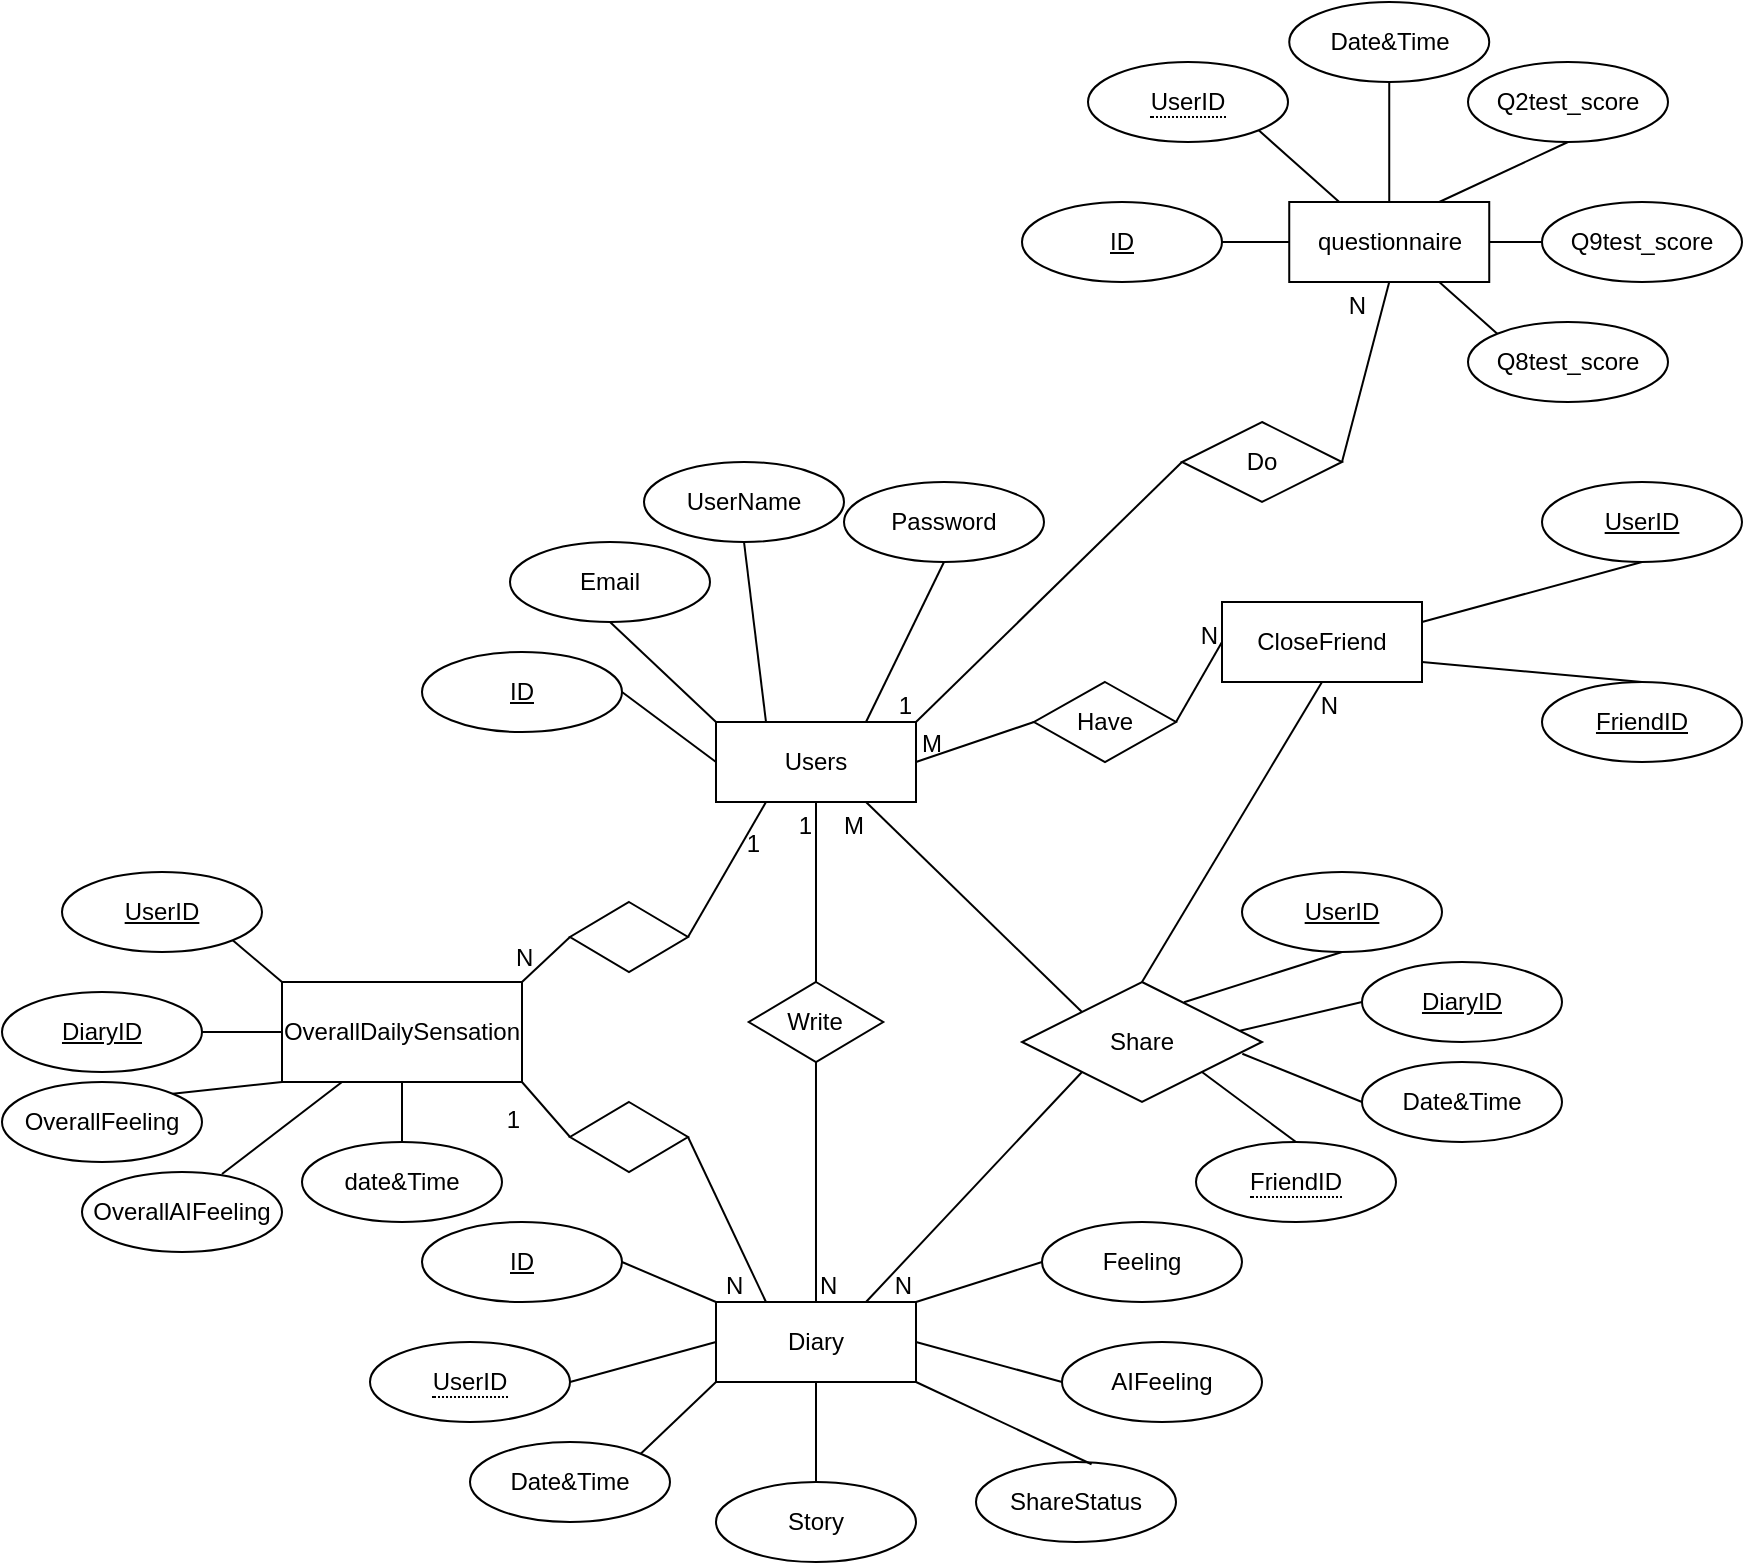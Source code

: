 <mxfile>
    <diagram name="Page-1" id="Xd9cVc7myS7vEEDZ-aDd">
        <mxGraphModel dx="825" dy="563" grid="1" gridSize="10" guides="1" tooltips="1" connect="1" arrows="1" fold="1" page="1" pageScale="1" pageWidth="827" pageHeight="1169" math="0" shadow="0">
            <root>
                <mxCell id="0"/>
                <mxCell id="1" parent="0"/>
                <mxCell id="63434HRSh4-HGVMlNltW-1" value="ID" style="ellipse;whiteSpace=wrap;html=1;align=center;fontStyle=4;" parent="1" vertex="1">
                    <mxGeometry x="210" y="325" width="100" height="40" as="geometry"/>
                </mxCell>
                <mxCell id="63434HRSh4-HGVMlNltW-2" value="Users" style="whiteSpace=wrap;html=1;align=center;" parent="1" vertex="1">
                    <mxGeometry x="357" y="360" width="100" height="40" as="geometry"/>
                </mxCell>
                <mxCell id="63434HRSh4-HGVMlNltW-5" value="UserName" style="ellipse;whiteSpace=wrap;html=1;align=center;" parent="1" vertex="1">
                    <mxGeometry x="321" y="230" width="100" height="40" as="geometry"/>
                </mxCell>
                <mxCell id="63434HRSh4-HGVMlNltW-8" value="Password" style="ellipse;whiteSpace=wrap;html=1;align=center;" parent="1" vertex="1">
                    <mxGeometry x="421" y="240" width="100" height="40" as="geometry"/>
                </mxCell>
                <mxCell id="63434HRSh4-HGVMlNltW-9" value="Email" style="ellipse;whiteSpace=wrap;html=1;align=center;" parent="1" vertex="1">
                    <mxGeometry x="254" y="270" width="100" height="40" as="geometry"/>
                </mxCell>
                <mxCell id="63434HRSh4-HGVMlNltW-14" value="Diary" style="whiteSpace=wrap;html=1;align=center;" parent="1" vertex="1">
                    <mxGeometry x="357" y="650" width="100" height="40" as="geometry"/>
                </mxCell>
                <mxCell id="63434HRSh4-HGVMlNltW-22" value="Feeling" style="ellipse;whiteSpace=wrap;html=1;align=center;" parent="1" vertex="1">
                    <mxGeometry x="520" y="610" width="100" height="40" as="geometry"/>
                </mxCell>
                <mxCell id="oerCxMAeKZyAwaHV0BJi-11" value="ID" style="ellipse;whiteSpace=wrap;html=1;align=center;fontStyle=4;" parent="1" vertex="1">
                    <mxGeometry x="210" y="610" width="100" height="40" as="geometry"/>
                </mxCell>
                <mxCell id="oerCxMAeKZyAwaHV0BJi-16" value="Story" style="ellipse;whiteSpace=wrap;html=1;align=center;" parent="1" vertex="1">
                    <mxGeometry x="357" y="740" width="100" height="40" as="geometry"/>
                </mxCell>
                <mxCell id="oerCxMAeKZyAwaHV0BJi-20" value="ShareStatus" style="ellipse;whiteSpace=wrap;html=1;align=center;" parent="1" vertex="1">
                    <mxGeometry x="487" y="730" width="100" height="40" as="geometry"/>
                </mxCell>
                <mxCell id="oerCxMAeKZyAwaHV0BJi-22" value="CloseFriend" style="whiteSpace=wrap;html=1;align=center;" parent="1" vertex="1">
                    <mxGeometry x="610" y="300" width="100" height="40" as="geometry"/>
                </mxCell>
                <mxCell id="oerCxMAeKZyAwaHV0BJi-47" value="Write" style="shape=rhombus;perimeter=rhombusPerimeter;whiteSpace=wrap;html=1;align=center;" parent="1" vertex="1">
                    <mxGeometry x="373.37" y="490" width="67.25" height="40" as="geometry"/>
                </mxCell>
                <mxCell id="oerCxMAeKZyAwaHV0BJi-61" value="Have" style="shape=rhombus;perimeter=rhombusPerimeter;whiteSpace=wrap;html=1;align=center;" parent="1" vertex="1">
                    <mxGeometry x="516" y="340" width="71" height="40" as="geometry"/>
                </mxCell>
                <mxCell id="oerCxMAeKZyAwaHV0BJi-70" value="" style="endArrow=none;html=1;rounded=0;exitX=0.5;exitY=0;exitDx=0;exitDy=0;" parent="1" source="oerCxMAeKZyAwaHV0BJi-47" edge="1">
                    <mxGeometry relative="1" as="geometry">
                        <mxPoint x="406.63" y="510" as="sourcePoint"/>
                        <mxPoint x="407" y="400" as="targetPoint"/>
                    </mxGeometry>
                </mxCell>
                <mxCell id="oerCxMAeKZyAwaHV0BJi-72" value="1" style="resizable=0;html=1;whiteSpace=wrap;align=right;verticalAlign=bottom;" parent="oerCxMAeKZyAwaHV0BJi-70" connectable="0" vertex="1">
                    <mxGeometry x="1" relative="1" as="geometry">
                        <mxPoint y="20" as="offset"/>
                    </mxGeometry>
                </mxCell>
                <mxCell id="oerCxMAeKZyAwaHV0BJi-79" value="N" style="resizable=0;html=1;whiteSpace=wrap;align=left;verticalAlign=bottom;" parent="1" connectable="0" vertex="1">
                    <mxGeometry x="407" y="650" as="geometry"/>
                </mxCell>
                <mxCell id="4LS49WLjIBpn6oFqcIrz-9" value="" style="endArrow=none;html=1;rounded=0;exitX=0.5;exitY=1;exitDx=0;exitDy=0;entryX=1;entryY=0.25;entryDx=0;entryDy=0;" parent="1" source="X5DR2xTNKRH_0ik1zWmi-29" target="oerCxMAeKZyAwaHV0BJi-22" edge="1">
                    <mxGeometry relative="1" as="geometry">
                        <mxPoint x="190" y="405" as="sourcePoint"/>
                        <mxPoint x="30" y="355" as="targetPoint"/>
                    </mxGeometry>
                </mxCell>
                <mxCell id="4LS49WLjIBpn6oFqcIrz-11" value="" style="endArrow=none;html=1;rounded=0;exitX=0.5;exitY=0;exitDx=0;exitDy=0;entryX=1;entryY=0.75;entryDx=0;entryDy=0;" parent="1" source="X5DR2xTNKRH_0ik1zWmi-28" target="oerCxMAeKZyAwaHV0BJi-22" edge="1">
                    <mxGeometry relative="1" as="geometry">
                        <mxPoint x="70" y="405" as="sourcePoint"/>
                        <mxPoint x="130" y="365" as="targetPoint"/>
                    </mxGeometry>
                </mxCell>
                <mxCell id="4LS49WLjIBpn6oFqcIrz-12" value="" style="endArrow=none;html=1;rounded=0;exitX=1;exitY=0.5;exitDx=0;exitDy=0;entryX=0;entryY=0;entryDx=0;entryDy=0;" parent="1" source="oerCxMAeKZyAwaHV0BJi-11" target="63434HRSh4-HGVMlNltW-14" edge="1">
                    <mxGeometry relative="1" as="geometry">
                        <mxPoint x="240" y="530" as="sourcePoint"/>
                        <mxPoint x="170" y="480" as="targetPoint"/>
                    </mxGeometry>
                </mxCell>
                <mxCell id="4LS49WLjIBpn6oFqcIrz-13" value="" style="endArrow=none;html=1;rounded=0;exitX=1;exitY=0;exitDx=0;exitDy=0;entryX=0;entryY=0.5;entryDx=0;entryDy=0;exitPerimeter=0;" parent="1" source="63434HRSh4-HGVMlNltW-14" target="63434HRSh4-HGVMlNltW-22" edge="1">
                    <mxGeometry relative="1" as="geometry">
                        <mxPoint x="307" y="680" as="sourcePoint"/>
                        <mxPoint x="367" y="680" as="targetPoint"/>
                    </mxGeometry>
                </mxCell>
                <mxCell id="4LS49WLjIBpn6oFqcIrz-14" value="" style="endArrow=none;html=1;rounded=0;exitX=1;exitY=1;exitDx=0;exitDy=0;entryX=0.578;entryY=0.028;entryDx=0;entryDy=0;entryPerimeter=0;" parent="1" source="63434HRSh4-HGVMlNltW-14" target="oerCxMAeKZyAwaHV0BJi-20" edge="1">
                    <mxGeometry relative="1" as="geometry">
                        <mxPoint x="467" y="680" as="sourcePoint"/>
                        <mxPoint x="531" y="680" as="targetPoint"/>
                    </mxGeometry>
                </mxCell>
                <mxCell id="4LS49WLjIBpn6oFqcIrz-15" value="" style="endArrow=none;html=1;rounded=0;exitX=0;exitY=1;exitDx=0;exitDy=0;entryX=1;entryY=0;entryDx=0;entryDy=0;" parent="1" source="63434HRSh4-HGVMlNltW-14" target="X5DR2xTNKRH_0ik1zWmi-22" edge="1">
                    <mxGeometry relative="1" as="geometry">
                        <mxPoint x="467" y="700" as="sourcePoint"/>
                        <mxPoint x="284" y="730" as="targetPoint"/>
                    </mxGeometry>
                </mxCell>
                <mxCell id="4LS49WLjIBpn6oFqcIrz-16" value="" style="endArrow=none;html=1;rounded=0;exitX=0.5;exitY=1;exitDx=0;exitDy=0;entryX=0.5;entryY=0;entryDx=0;entryDy=0;" parent="1" source="63434HRSh4-HGVMlNltW-14" target="oerCxMAeKZyAwaHV0BJi-16" edge="1">
                    <mxGeometry relative="1" as="geometry">
                        <mxPoint x="467" y="700" as="sourcePoint"/>
                        <mxPoint x="555" y="741" as="targetPoint"/>
                    </mxGeometry>
                </mxCell>
                <mxCell id="4LS49WLjIBpn6oFqcIrz-17" value="" style="endArrow=none;html=1;rounded=0;entryX=0;entryY=0.5;entryDx=0;entryDy=0;exitX=1;exitY=0.5;exitDx=0;exitDy=0;" parent="1" source="63434HRSh4-HGVMlNltW-1" target="63434HRSh4-HGVMlNltW-2" edge="1">
                    <mxGeometry relative="1" as="geometry">
                        <mxPoint x="170" y="180" as="sourcePoint"/>
                        <mxPoint x="227" y="180" as="targetPoint"/>
                    </mxGeometry>
                </mxCell>
                <mxCell id="4LS49WLjIBpn6oFqcIrz-18" value="" style="endArrow=none;html=1;rounded=0;entryX=0;entryY=0;entryDx=0;entryDy=0;exitX=0.5;exitY=1;exitDx=0;exitDy=0;" parent="1" source="63434HRSh4-HGVMlNltW-9" target="63434HRSh4-HGVMlNltW-2" edge="1">
                    <mxGeometry relative="1" as="geometry">
                        <mxPoint x="307" y="390" as="sourcePoint"/>
                        <mxPoint x="367" y="390" as="targetPoint"/>
                    </mxGeometry>
                </mxCell>
                <mxCell id="4LS49WLjIBpn6oFqcIrz-19" value="" style="endArrow=none;html=1;rounded=0;entryX=0.25;entryY=0;entryDx=0;entryDy=0;exitX=0.5;exitY=1;exitDx=0;exitDy=0;" parent="1" source="63434HRSh4-HGVMlNltW-5" target="63434HRSh4-HGVMlNltW-2" edge="1">
                    <mxGeometry relative="1" as="geometry">
                        <mxPoint x="294" y="350" as="sourcePoint"/>
                        <mxPoint x="367" y="370" as="targetPoint"/>
                    </mxGeometry>
                </mxCell>
                <mxCell id="4LS49WLjIBpn6oFqcIrz-20" value="" style="endArrow=none;html=1;rounded=0;entryX=0.75;entryY=0;entryDx=0;entryDy=0;exitX=0.5;exitY=1;exitDx=0;exitDy=0;" parent="1" source="63434HRSh4-HGVMlNltW-8" target="63434HRSh4-HGVMlNltW-2" edge="1">
                    <mxGeometry relative="1" as="geometry">
                        <mxPoint x="304" y="360" as="sourcePoint"/>
                        <mxPoint x="377" y="380" as="targetPoint"/>
                    </mxGeometry>
                </mxCell>
                <mxCell id="hj89SDTMaddYJusxgrUl-4" value="" style="endArrow=none;html=1;rounded=0;exitX=0.5;exitY=0;exitDx=0;exitDy=0;entryX=0.5;entryY=1;entryDx=0;entryDy=0;" parent="1" source="63434HRSh4-HGVMlNltW-14" target="oerCxMAeKZyAwaHV0BJi-47" edge="1">
                    <mxGeometry relative="1" as="geometry">
                        <mxPoint x="417" y="500" as="sourcePoint"/>
                        <mxPoint x="410" y="550" as="targetPoint"/>
                    </mxGeometry>
                </mxCell>
                <mxCell id="X5DR2xTNKRH_0ik1zWmi-3" value="Share" style="shape=rhombus;perimeter=rhombusPerimeter;whiteSpace=wrap;html=1;align=center;" parent="1" vertex="1">
                    <mxGeometry x="510" y="490" width="120" height="60" as="geometry"/>
                </mxCell>
                <mxCell id="X5DR2xTNKRH_0ik1zWmi-6" value="" style="endArrow=none;html=1;rounded=0;entryX=0;entryY=0.5;entryDx=0;entryDy=0;exitX=0.908;exitY=0.407;exitDx=0;exitDy=0;exitPerimeter=0;" parent="1" source="X5DR2xTNKRH_0ik1zWmi-3" target="X5DR2xTNKRH_0ik1zWmi-45" edge="1">
                    <mxGeometry relative="1" as="geometry">
                        <mxPoint x="572" y="487.5" as="sourcePoint"/>
                        <mxPoint x="647" y="480" as="targetPoint"/>
                    </mxGeometry>
                </mxCell>
                <mxCell id="X5DR2xTNKRH_0ik1zWmi-7" value="" style="endArrow=none;html=1;rounded=0;entryX=0.5;entryY=0;entryDx=0;entryDy=0;exitX=1;exitY=1;exitDx=0;exitDy=0;" parent="1" source="X5DR2xTNKRH_0ik1zWmi-3" target="X5DR2xTNKRH_0ik1zWmi-48" edge="1">
                    <mxGeometry relative="1" as="geometry">
                        <mxPoint x="610" y="515" as="sourcePoint"/>
                        <mxPoint x="647" y="570" as="targetPoint"/>
                    </mxGeometry>
                </mxCell>
                <mxCell id="X5DR2xTNKRH_0ik1zWmi-9" value="" style="endArrow=none;html=1;rounded=0;exitX=0;exitY=0;exitDx=0;exitDy=0;entryX=0.75;entryY=1;entryDx=0;entryDy=0;" parent="1" source="X5DR2xTNKRH_0ik1zWmi-3" target="63434HRSh4-HGVMlNltW-2" edge="1">
                    <mxGeometry relative="1" as="geometry">
                        <mxPoint x="417" y="500" as="sourcePoint"/>
                        <mxPoint x="417" y="410" as="targetPoint"/>
                    </mxGeometry>
                </mxCell>
                <mxCell id="X5DR2xTNKRH_0ik1zWmi-10" value="M" style="resizable=0;html=1;whiteSpace=wrap;align=right;verticalAlign=bottom;" parent="X5DR2xTNKRH_0ik1zWmi-9" connectable="0" vertex="1">
                    <mxGeometry x="1" relative="1" as="geometry">
                        <mxPoint y="20" as="offset"/>
                    </mxGeometry>
                </mxCell>
                <mxCell id="X5DR2xTNKRH_0ik1zWmi-11" value="" style="endArrow=none;html=1;rounded=0;exitX=0;exitY=1;exitDx=0;exitDy=0;entryX=0.75;entryY=0;entryDx=0;entryDy=0;" parent="1" source="X5DR2xTNKRH_0ik1zWmi-3" target="63434HRSh4-HGVMlNltW-14" edge="1">
                    <mxGeometry relative="1" as="geometry">
                        <mxPoint x="550" y="515" as="sourcePoint"/>
                        <mxPoint x="442" y="410" as="targetPoint"/>
                    </mxGeometry>
                </mxCell>
                <mxCell id="X5DR2xTNKRH_0ik1zWmi-12" value="N" style="resizable=0;html=1;whiteSpace=wrap;align=right;verticalAlign=bottom;" parent="X5DR2xTNKRH_0ik1zWmi-11" connectable="0" vertex="1">
                    <mxGeometry x="1" relative="1" as="geometry">
                        <mxPoint x="25" as="offset"/>
                    </mxGeometry>
                </mxCell>
                <mxCell id="X5DR2xTNKRH_0ik1zWmi-14" value="" style="endArrow=none;html=1;rounded=0;entryX=0;entryY=0.5;entryDx=0;entryDy=0;exitX=0.918;exitY=0.598;exitDx=0;exitDy=0;exitPerimeter=0;" parent="1" source="X5DR2xTNKRH_0ik1zWmi-3" target="X5DR2xTNKRH_0ik1zWmi-24" edge="1">
                    <mxGeometry relative="1" as="geometry">
                        <mxPoint x="630" y="530" as="sourcePoint"/>
                        <mxPoint x="667" y="520" as="targetPoint"/>
                    </mxGeometry>
                </mxCell>
                <mxCell id="X5DR2xTNKRH_0ik1zWmi-19" value="" style="endArrow=none;html=1;rounded=0;exitX=1;exitY=0.5;exitDx=0;exitDy=0;entryX=0;entryY=0.5;entryDx=0;entryDy=0;" parent="1" target="63434HRSh4-HGVMlNltW-14" edge="1">
                    <mxGeometry relative="1" as="geometry">
                        <mxPoint x="284" y="690" as="sourcePoint"/>
                        <mxPoint x="367" y="680" as="targetPoint"/>
                    </mxGeometry>
                </mxCell>
                <mxCell id="X5DR2xTNKRH_0ik1zWmi-22" value="Date&amp;amp;Time" style="ellipse;whiteSpace=wrap;html=1;align=center;" parent="1" vertex="1">
                    <mxGeometry x="234" y="720" width="100" height="40" as="geometry"/>
                </mxCell>
                <mxCell id="X5DR2xTNKRH_0ik1zWmi-24" value="Date&amp;amp;Time" style="ellipse;whiteSpace=wrap;html=1;align=center;" parent="1" vertex="1">
                    <mxGeometry x="680" y="530" width="100" height="40" as="geometry"/>
                </mxCell>
                <mxCell id="X5DR2xTNKRH_0ik1zWmi-27" value="" style="endArrow=none;html=1;rounded=0;exitX=1;exitY=0.5;exitDx=0;exitDy=0;entryX=0;entryY=0.5;entryDx=0;entryDy=0;" parent="1" source="63434HRSh4-HGVMlNltW-14" target="X5DR2xTNKRH_0ik1zWmi-56" edge="1">
                    <mxGeometry relative="1" as="geometry">
                        <mxPoint x="467" y="660" as="sourcePoint"/>
                        <mxPoint x="530.0" y="690" as="targetPoint"/>
                    </mxGeometry>
                </mxCell>
                <mxCell id="X5DR2xTNKRH_0ik1zWmi-28" value="FriendID" style="ellipse;whiteSpace=wrap;html=1;align=center;fontStyle=4;" parent="1" vertex="1">
                    <mxGeometry x="770" y="340" width="100" height="40" as="geometry"/>
                </mxCell>
                <mxCell id="X5DR2xTNKRH_0ik1zWmi-29" value="UserID" style="ellipse;whiteSpace=wrap;html=1;align=center;fontStyle=4;" parent="1" vertex="1">
                    <mxGeometry x="770" y="240" width="100" height="40" as="geometry"/>
                </mxCell>
                <mxCell id="X5DR2xTNKRH_0ik1zWmi-31" value="" style="endArrow=none;html=1;rounded=0;entryX=0.5;entryY=1;entryDx=0;entryDy=0;exitX=0.675;exitY=0.169;exitDx=0;exitDy=0;exitPerimeter=0;" parent="1" source="X5DR2xTNKRH_0ik1zWmi-3" target="X5DR2xTNKRH_0ik1zWmi-46" edge="1">
                    <mxGeometry relative="1" as="geometry">
                        <mxPoint x="610" y="515" as="sourcePoint"/>
                        <mxPoint x="547" y="454" as="targetPoint"/>
                    </mxGeometry>
                </mxCell>
                <mxCell id="X5DR2xTNKRH_0ik1zWmi-34" value="OverallDailySensation" style="whiteSpace=wrap;html=1;align=center;" parent="1" vertex="1">
                    <mxGeometry x="140" y="490" width="120" height="50" as="geometry"/>
                </mxCell>
                <mxCell id="X5DR2xTNKRH_0ik1zWmi-35" value="" style="shape=rhombus;perimeter=rhombusPerimeter;whiteSpace=wrap;html=1;align=center;" parent="1" vertex="1">
                    <mxGeometry x="284" y="450" width="59" height="35" as="geometry"/>
                </mxCell>
                <mxCell id="X5DR2xTNKRH_0ik1zWmi-36" value="" style="shape=rhombus;perimeter=rhombusPerimeter;whiteSpace=wrap;html=1;align=center;" parent="1" vertex="1">
                    <mxGeometry x="284" y="550" width="59" height="35" as="geometry"/>
                </mxCell>
                <mxCell id="X5DR2xTNKRH_0ik1zWmi-37" value="" style="endArrow=none;html=1;rounded=0;exitX=1;exitY=0.5;exitDx=0;exitDy=0;entryX=0.25;entryY=1;entryDx=0;entryDy=0;" parent="1" source="X5DR2xTNKRH_0ik1zWmi-35" target="63434HRSh4-HGVMlNltW-2" edge="1">
                    <mxGeometry relative="1" as="geometry">
                        <mxPoint x="360" y="420" as="sourcePoint"/>
                        <mxPoint x="520" y="420" as="targetPoint"/>
                    </mxGeometry>
                </mxCell>
                <mxCell id="X5DR2xTNKRH_0ik1zWmi-38" value="1" style="resizable=0;html=1;whiteSpace=wrap;align=right;verticalAlign=bottom;" parent="X5DR2xTNKRH_0ik1zWmi-37" connectable="0" vertex="1">
                    <mxGeometry x="1" relative="1" as="geometry">
                        <mxPoint x="-2" y="30" as="offset"/>
                    </mxGeometry>
                </mxCell>
                <mxCell id="X5DR2xTNKRH_0ik1zWmi-39" value="" style="endArrow=none;html=1;rounded=0;exitX=1;exitY=0;exitDx=0;exitDy=0;entryX=0;entryY=0.5;entryDx=0;entryDy=0;" parent="1" source="X5DR2xTNKRH_0ik1zWmi-34" target="X5DR2xTNKRH_0ik1zWmi-35" edge="1">
                    <mxGeometry relative="1" as="geometry">
                        <mxPoint x="417" y="660" as="sourcePoint"/>
                        <mxPoint x="417" y="540" as="targetPoint"/>
                    </mxGeometry>
                </mxCell>
                <mxCell id="X5DR2xTNKRH_0ik1zWmi-40" value="N" style="resizable=0;html=1;whiteSpace=wrap;align=left;verticalAlign=bottom;" parent="1" connectable="0" vertex="1">
                    <mxGeometry x="260" y="500" as="geometry">
                        <mxPoint x="-5" y="-14" as="offset"/>
                    </mxGeometry>
                </mxCell>
                <mxCell id="X5DR2xTNKRH_0ik1zWmi-41" value="" style="endArrow=none;html=1;rounded=0;exitX=1;exitY=1;exitDx=0;exitDy=0;entryX=0;entryY=0.5;entryDx=0;entryDy=0;" parent="1" source="X5DR2xTNKRH_0ik1zWmi-34" target="X5DR2xTNKRH_0ik1zWmi-36" edge="1">
                    <mxGeometry relative="1" as="geometry">
                        <mxPoint x="353" y="477" as="sourcePoint"/>
                        <mxPoint x="392" y="410" as="targetPoint"/>
                    </mxGeometry>
                </mxCell>
                <mxCell id="X5DR2xTNKRH_0ik1zWmi-42" value="1" style="resizable=0;html=1;whiteSpace=wrap;align=right;verticalAlign=bottom;" parent="X5DR2xTNKRH_0ik1zWmi-41" connectable="0" vertex="1">
                    <mxGeometry x="1" relative="1" as="geometry">
                        <mxPoint x="-24" as="offset"/>
                    </mxGeometry>
                </mxCell>
                <mxCell id="X5DR2xTNKRH_0ik1zWmi-43" value="" style="endArrow=none;html=1;rounded=0;exitX=1;exitY=0.5;exitDx=0;exitDy=0;entryX=0.25;entryY=0;entryDx=0;entryDy=0;" parent="1" source="X5DR2xTNKRH_0ik1zWmi-36" target="63434HRSh4-HGVMlNltW-14" edge="1">
                    <mxGeometry relative="1" as="geometry">
                        <mxPoint x="270" y="510" as="sourcePoint"/>
                        <mxPoint x="294" y="477" as="targetPoint"/>
                    </mxGeometry>
                </mxCell>
                <mxCell id="X5DR2xTNKRH_0ik1zWmi-44" value="N" style="resizable=0;html=1;whiteSpace=wrap;align=left;verticalAlign=bottom;" parent="1" connectable="0" vertex="1">
                    <mxGeometry x="360" y="650" as="geometry"/>
                </mxCell>
                <mxCell id="X5DR2xTNKRH_0ik1zWmi-45" value="DiaryID" style="ellipse;whiteSpace=wrap;html=1;align=center;fontStyle=4;" parent="1" vertex="1">
                    <mxGeometry x="680" y="480" width="100" height="40" as="geometry"/>
                </mxCell>
                <mxCell id="X5DR2xTNKRH_0ik1zWmi-46" value="UserID" style="ellipse;whiteSpace=wrap;html=1;align=center;fontStyle=4;" parent="1" vertex="1">
                    <mxGeometry x="620" y="435" width="100" height="40" as="geometry"/>
                </mxCell>
                <mxCell id="X5DR2xTNKRH_0ik1zWmi-48" value="&lt;span style=&quot;border-bottom: 1px dotted&quot;&gt;FriendID&lt;/span&gt;" style="ellipse;whiteSpace=wrap;html=1;align=center;" parent="1" vertex="1">
                    <mxGeometry x="597" y="570" width="100" height="40" as="geometry"/>
                </mxCell>
                <mxCell id="X5DR2xTNKRH_0ik1zWmi-50" value="&lt;span style=&quot;border-bottom: 1px dotted&quot;&gt;UserID&lt;/span&gt;" style="ellipse;whiteSpace=wrap;html=1;align=center;" parent="1" vertex="1">
                    <mxGeometry x="184" y="670" width="100" height="40" as="geometry"/>
                </mxCell>
                <mxCell id="X5DR2xTNKRH_0ik1zWmi-51" value="UserID" style="ellipse;whiteSpace=wrap;html=1;align=center;fontStyle=4;" parent="1" vertex="1">
                    <mxGeometry x="30" y="435" width="100" height="40" as="geometry"/>
                </mxCell>
                <mxCell id="X5DR2xTNKRH_0ik1zWmi-52" value="DiaryID" style="ellipse;whiteSpace=wrap;html=1;align=center;fontStyle=4;" parent="1" vertex="1">
                    <mxGeometry y="495" width="100" height="40" as="geometry"/>
                </mxCell>
                <mxCell id="X5DR2xTNKRH_0ik1zWmi-53" value="" style="endArrow=none;html=1;rounded=0;exitX=1;exitY=1;exitDx=0;exitDy=0;entryX=0;entryY=0;entryDx=0;entryDy=0;" parent="1" source="X5DR2xTNKRH_0ik1zWmi-51" target="X5DR2xTNKRH_0ik1zWmi-34" edge="1">
                    <mxGeometry relative="1" as="geometry">
                        <mxPoint x="90" y="550" as="sourcePoint"/>
                        <mxPoint x="163" y="570" as="targetPoint"/>
                    </mxGeometry>
                </mxCell>
                <mxCell id="X5DR2xTNKRH_0ik1zWmi-54" value="" style="endArrow=none;html=1;rounded=0;exitX=1;exitY=0.5;exitDx=0;exitDy=0;entryX=0;entryY=0.5;entryDx=0;entryDy=0;" parent="1" source="X5DR2xTNKRH_0ik1zWmi-52" target="X5DR2xTNKRH_0ik1zWmi-34" edge="1">
                    <mxGeometry relative="1" as="geometry">
                        <mxPoint x="125" y="479" as="sourcePoint"/>
                        <mxPoint x="150" y="500" as="targetPoint"/>
                    </mxGeometry>
                </mxCell>
                <mxCell id="X5DR2xTNKRH_0ik1zWmi-56" value="AIFeeling" style="ellipse;whiteSpace=wrap;html=1;align=center;" parent="1" vertex="1">
                    <mxGeometry x="530" y="670" width="100" height="40" as="geometry"/>
                </mxCell>
                <mxCell id="X5DR2xTNKRH_0ik1zWmi-57" value="OverallFeeling" style="ellipse;whiteSpace=wrap;html=1;align=center;" parent="1" vertex="1">
                    <mxGeometry y="540" width="100" height="40" as="geometry"/>
                </mxCell>
                <mxCell id="X5DR2xTNKRH_0ik1zWmi-58" value="" style="endArrow=none;html=1;rounded=0;exitX=0;exitY=1;exitDx=0;exitDy=0;entryX=1;entryY=0;entryDx=0;entryDy=0;" parent="1" source="X5DR2xTNKRH_0ik1zWmi-34" target="X5DR2xTNKRH_0ik1zWmi-57" edge="1">
                    <mxGeometry relative="1" as="geometry">
                        <mxPoint x="467" y="660" as="sourcePoint"/>
                        <mxPoint x="530" y="640" as="targetPoint"/>
                    </mxGeometry>
                </mxCell>
                <mxCell id="X5DR2xTNKRH_0ik1zWmi-59" value="date&amp;amp;Time" style="ellipse;whiteSpace=wrap;html=1;align=center;" parent="1" vertex="1">
                    <mxGeometry x="150" y="570" width="100" height="40" as="geometry"/>
                </mxCell>
                <mxCell id="X5DR2xTNKRH_0ik1zWmi-60" value="" style="endArrow=none;html=1;rounded=0;exitX=0.5;exitY=1;exitDx=0;exitDy=0;entryX=0.5;entryY=0;entryDx=0;entryDy=0;" parent="1" source="X5DR2xTNKRH_0ik1zWmi-34" target="X5DR2xTNKRH_0ik1zWmi-59" edge="1">
                    <mxGeometry relative="1" as="geometry">
                        <mxPoint x="150" y="550" as="sourcePoint"/>
                        <mxPoint x="125" y="576" as="targetPoint"/>
                    </mxGeometry>
                </mxCell>
                <mxCell id="xrmQ-46f7oe39yd-RXYb-1" value="Do" style="shape=rhombus;perimeter=rhombusPerimeter;whiteSpace=wrap;html=1;align=center;" parent="1" vertex="1">
                    <mxGeometry x="590" y="210" width="80" height="40" as="geometry"/>
                </mxCell>
                <mxCell id="xrmQ-46f7oe39yd-RXYb-2" value="" style="endArrow=none;html=1;rounded=0;entryX=1;entryY=0;entryDx=0;entryDy=0;exitX=0;exitY=0.5;exitDx=0;exitDy=0;" parent="1" source="xrmQ-46f7oe39yd-RXYb-1" target="63434HRSh4-HGVMlNltW-2" edge="1">
                    <mxGeometry relative="1" as="geometry">
                        <mxPoint x="270" y="370" as="sourcePoint"/>
                        <mxPoint x="430" y="370" as="targetPoint"/>
                    </mxGeometry>
                </mxCell>
                <mxCell id="xrmQ-46f7oe39yd-RXYb-3" value="1" style="resizable=0;html=1;whiteSpace=wrap;align=right;verticalAlign=bottom;" parent="xrmQ-46f7oe39yd-RXYb-2" connectable="0" vertex="1">
                    <mxGeometry x="1" relative="1" as="geometry"/>
                </mxCell>
                <mxCell id="xrmQ-46f7oe39yd-RXYb-4" value="questionnaire" style="whiteSpace=wrap;html=1;align=center;" parent="1" vertex="1">
                    <mxGeometry x="643.62" y="100" width="100" height="40" as="geometry"/>
                </mxCell>
                <mxCell id="xrmQ-46f7oe39yd-RXYb-5" value="" style="endArrow=none;html=1;rounded=0;exitX=1;exitY=0.5;exitDx=0;exitDy=0;entryX=0.5;entryY=1;entryDx=0;entryDy=0;" parent="1" source="xrmQ-46f7oe39yd-RXYb-1" target="xrmQ-46f7oe39yd-RXYb-4" edge="1">
                    <mxGeometry relative="1" as="geometry">
                        <mxPoint x="587" y="325" as="sourcePoint"/>
                        <mxPoint x="747" y="325" as="targetPoint"/>
                    </mxGeometry>
                </mxCell>
                <mxCell id="xrmQ-46f7oe39yd-RXYb-6" value="N" style="resizable=0;html=1;whiteSpace=wrap;align=right;verticalAlign=bottom;" parent="xrmQ-46f7oe39yd-RXYb-5" connectable="0" vertex="1">
                    <mxGeometry x="1" relative="1" as="geometry">
                        <mxPoint x="-10" y="20" as="offset"/>
                    </mxGeometry>
                </mxCell>
                <mxCell id="xrmQ-46f7oe39yd-RXYb-9" value="Date&amp;amp;Time" style="ellipse;whiteSpace=wrap;html=1;align=center;" parent="1" vertex="1">
                    <mxGeometry x="643.62" width="100" height="40" as="geometry"/>
                </mxCell>
                <mxCell id="xrmQ-46f7oe39yd-RXYb-10" value="&lt;span data-teams=&quot;true&quot;&gt;Q2test_score&lt;/span&gt;" style="ellipse;whiteSpace=wrap;html=1;align=center;" parent="1" vertex="1">
                    <mxGeometry x="733" y="30" width="100" height="40" as="geometry"/>
                </mxCell>
                <mxCell id="xrmQ-46f7oe39yd-RXYb-12" value="" style="endArrow=none;html=1;rounded=0;exitX=1;exitY=0.5;exitDx=0;exitDy=0;entryX=0;entryY=0.5;entryDx=0;entryDy=0;" parent="1" source="77Y5PrpxeiiLzukYwDQl-5" target="xrmQ-46f7oe39yd-RXYb-4" edge="1">
                    <mxGeometry relative="1" as="geometry">
                        <mxPoint x="610" y="120" as="sourcePoint"/>
                        <mxPoint x="533" y="190" as="targetPoint"/>
                    </mxGeometry>
                </mxCell>
                <mxCell id="xrmQ-46f7oe39yd-RXYb-13" value="" style="endArrow=none;html=1;rounded=0;exitX=1;exitY=1;exitDx=0;exitDy=0;entryX=0.25;entryY=0;entryDx=0;entryDy=0;" parent="1" source="77Y5PrpxeiiLzukYwDQl-4" target="xrmQ-46f7oe39yd-RXYb-4" edge="1">
                    <mxGeometry relative="1" as="geometry">
                        <mxPoint x="620" y="130" as="sourcePoint"/>
                        <mxPoint x="654" y="130" as="targetPoint"/>
                    </mxGeometry>
                </mxCell>
                <mxCell id="xrmQ-46f7oe39yd-RXYb-14" value="" style="endArrow=none;html=1;rounded=0;exitX=0.5;exitY=1;exitDx=0;exitDy=0;entryX=0.75;entryY=0;entryDx=0;entryDy=0;" parent="1" source="xrmQ-46f7oe39yd-RXYb-10" target="xrmQ-46f7oe39yd-RXYb-4" edge="1">
                    <mxGeometry relative="1" as="geometry">
                        <mxPoint x="623" y="80" as="sourcePoint"/>
                        <mxPoint x="679" y="110" as="targetPoint"/>
                    </mxGeometry>
                </mxCell>
                <mxCell id="xrmQ-46f7oe39yd-RXYb-16" value="&lt;span data-teams=&quot;true&quot;&gt;Q9test_score&lt;/span&gt;" style="ellipse;whiteSpace=wrap;html=1;align=center;" parent="1" vertex="1">
                    <mxGeometry x="770" y="100" width="100" height="40" as="geometry"/>
                </mxCell>
                <mxCell id="xrmQ-46f7oe39yd-RXYb-17" value="&lt;span data-teams=&quot;true&quot;&gt;Q8test_score&lt;/span&gt;" style="ellipse;whiteSpace=wrap;html=1;align=center;" parent="1" vertex="1">
                    <mxGeometry x="733" y="160" width="100" height="40" as="geometry"/>
                </mxCell>
                <mxCell id="xrmQ-46f7oe39yd-RXYb-18" value="" style="endArrow=none;html=1;rounded=0;exitX=0;exitY=0.5;exitDx=0;exitDy=0;entryX=1;entryY=0.5;entryDx=0;entryDy=0;" parent="1" source="xrmQ-46f7oe39yd-RXYb-16" target="xrmQ-46f7oe39yd-RXYb-4" edge="1">
                    <mxGeometry relative="1" as="geometry">
                        <mxPoint x="783" y="80" as="sourcePoint"/>
                        <mxPoint x="729" y="110" as="targetPoint"/>
                    </mxGeometry>
                </mxCell>
                <mxCell id="xrmQ-46f7oe39yd-RXYb-19" value="" style="endArrow=none;html=1;rounded=0;exitX=0;exitY=0;exitDx=0;exitDy=0;entryX=0.75;entryY=1;entryDx=0;entryDy=0;" parent="1" source="xrmQ-46f7oe39yd-RXYb-17" target="xrmQ-46f7oe39yd-RXYb-4" edge="1">
                    <mxGeometry relative="1" as="geometry">
                        <mxPoint x="677" y="210" as="sourcePoint"/>
                        <mxPoint x="651" y="210" as="targetPoint"/>
                    </mxGeometry>
                </mxCell>
                <mxCell id="77Y5PrpxeiiLzukYwDQl-2" value="" style="endArrow=none;html=1;rounded=0;exitX=0.5;exitY=1;exitDx=0;exitDy=0;entryX=0.5;entryY=0;entryDx=0;entryDy=0;" parent="1" source="xrmQ-46f7oe39yd-RXYb-9" target="xrmQ-46f7oe39yd-RXYb-4" edge="1">
                    <mxGeometry relative="1" as="geometry">
                        <mxPoint x="793" y="80" as="sourcePoint"/>
                        <mxPoint x="729" y="110" as="targetPoint"/>
                    </mxGeometry>
                </mxCell>
                <mxCell id="77Y5PrpxeiiLzukYwDQl-4" value="&lt;span style=&quot;border-bottom: 1px dotted&quot;&gt;UserID&lt;/span&gt;" style="ellipse;whiteSpace=wrap;html=1;align=center;" parent="1" vertex="1">
                    <mxGeometry x="543" y="30" width="100" height="40" as="geometry"/>
                </mxCell>
                <mxCell id="77Y5PrpxeiiLzukYwDQl-5" value="ID" style="ellipse;whiteSpace=wrap;html=1;align=center;fontStyle=4;" parent="1" vertex="1">
                    <mxGeometry x="510" y="100" width="100" height="40" as="geometry"/>
                </mxCell>
                <mxCell id="eOueT2LflCG8BqQuPxKw-1" value="OverallAIFeeling" style="ellipse;whiteSpace=wrap;html=1;align=center;" parent="1" vertex="1">
                    <mxGeometry x="40" y="585" width="100" height="40" as="geometry"/>
                </mxCell>
                <mxCell id="eOueT2LflCG8BqQuPxKw-2" value="" style="endArrow=none;html=1;rounded=0;exitX=0.25;exitY=1;exitDx=0;exitDy=0;entryX=0.7;entryY=0.025;entryDx=0;entryDy=0;entryPerimeter=0;" parent="1" source="X5DR2xTNKRH_0ik1zWmi-34" target="eOueT2LflCG8BqQuPxKw-1" edge="1">
                    <mxGeometry relative="1" as="geometry">
                        <mxPoint x="150" y="550" as="sourcePoint"/>
                        <mxPoint x="95" y="556" as="targetPoint"/>
                    </mxGeometry>
                </mxCell>
                <mxCell id="Vt23moZkWO5sE17nUQzC-2" value="" style="endArrow=none;html=1;rounded=0;exitX=1;exitY=0.5;exitDx=0;exitDy=0;entryX=0;entryY=0.5;entryDx=0;entryDy=0;" parent="1" source="oerCxMAeKZyAwaHV0BJi-61" target="oerCxMAeKZyAwaHV0BJi-22" edge="1">
                    <mxGeometry relative="1" as="geometry">
                        <mxPoint x="830" y="350" as="sourcePoint"/>
                        <mxPoint x="770" y="330" as="targetPoint"/>
                    </mxGeometry>
                </mxCell>
                <mxCell id="Vt23moZkWO5sE17nUQzC-3" value="" style="endArrow=none;html=1;rounded=0;exitX=1;exitY=0.5;exitDx=0;exitDy=0;entryX=0;entryY=0.5;entryDx=0;entryDy=0;" parent="1" source="63434HRSh4-HGVMlNltW-2" target="oerCxMAeKZyAwaHV0BJi-61" edge="1">
                    <mxGeometry relative="1" as="geometry">
                        <mxPoint x="583" y="370" as="sourcePoint"/>
                        <mxPoint x="670" y="320" as="targetPoint"/>
                    </mxGeometry>
                </mxCell>
                <mxCell id="Vt23moZkWO5sE17nUQzC-4" value="" style="endArrow=none;html=1;rounded=0;exitX=0.5;exitY=0;exitDx=0;exitDy=0;entryX=0.5;entryY=1;entryDx=0;entryDy=0;" parent="1" source="X5DR2xTNKRH_0ik1zWmi-3" target="oerCxMAeKZyAwaHV0BJi-22" edge="1">
                    <mxGeometry relative="1" as="geometry">
                        <mxPoint x="593" y="380" as="sourcePoint"/>
                        <mxPoint x="680" y="330" as="targetPoint"/>
                    </mxGeometry>
                </mxCell>
                <mxCell id="Vt23moZkWO5sE17nUQzC-8" value="N" style="resizable=0;html=1;whiteSpace=wrap;align=right;verticalAlign=bottom;" parent="1" connectable="0" vertex="1">
                    <mxGeometry x="669.997" y="360.003" as="geometry"/>
                </mxCell>
                <mxCell id="Vt23moZkWO5sE17nUQzC-9" value="N" style="resizable=0;html=1;whiteSpace=wrap;align=right;verticalAlign=bottom;" parent="1" connectable="0" vertex="1">
                    <mxGeometry x="609.997" y="325.003" as="geometry"/>
                </mxCell>
                <mxCell id="Vt23moZkWO5sE17nUQzC-10" value="M" style="resizable=0;html=1;whiteSpace=wrap;align=right;verticalAlign=bottom;" parent="1" connectable="0" vertex="1">
                    <mxGeometry x="471.003" y="379.997" as="geometry"/>
                </mxCell>
            </root>
        </mxGraphModel>
    </diagram>
</mxfile>